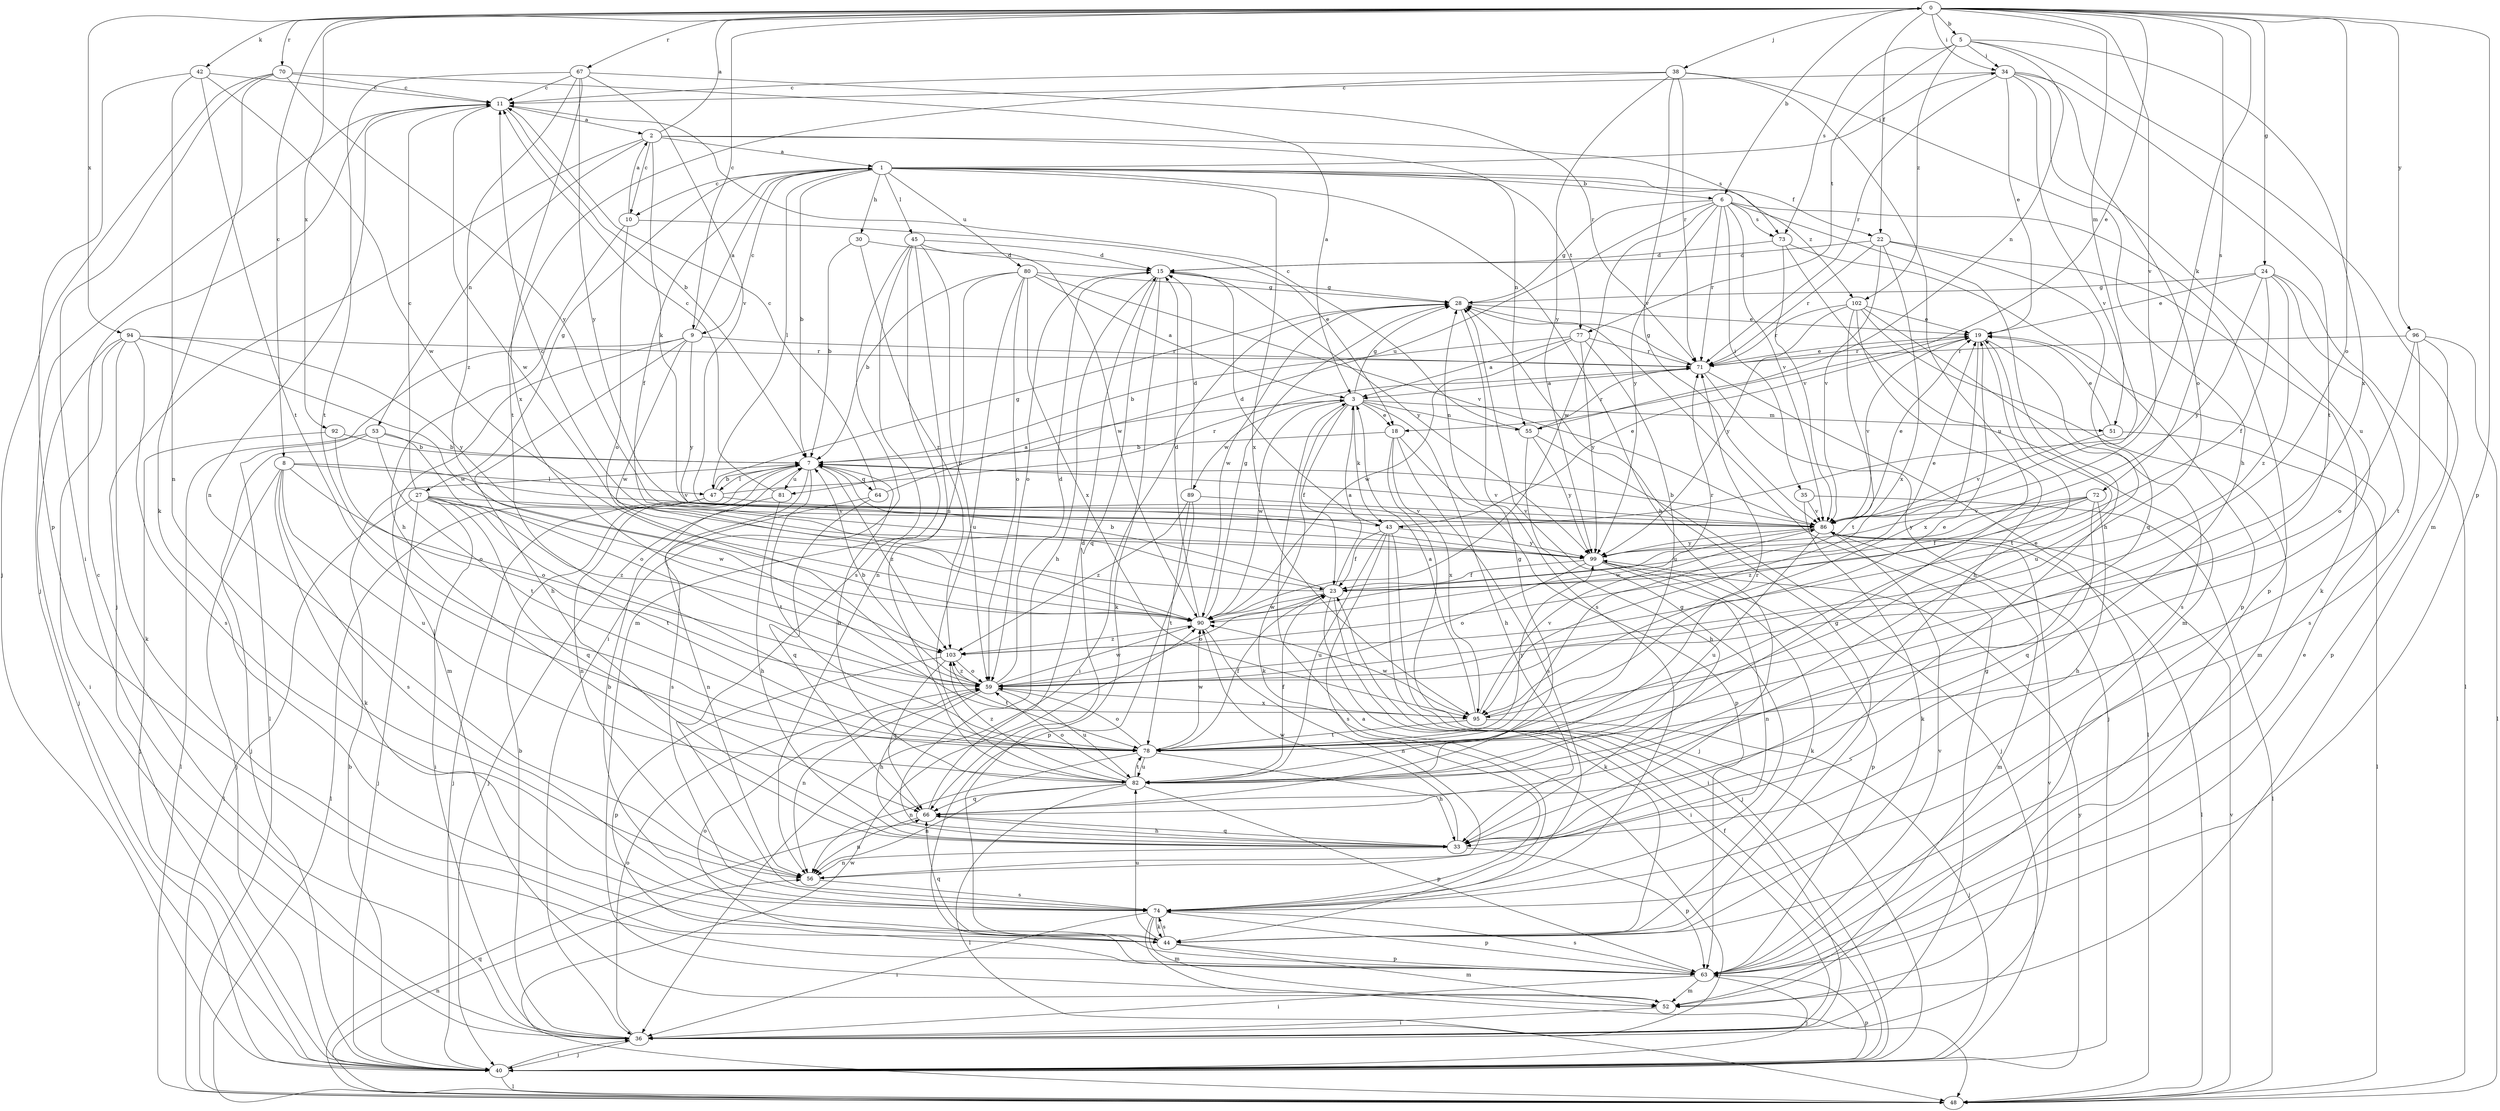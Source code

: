strict digraph  {
0;
1;
2;
3;
5;
6;
7;
8;
9;
10;
11;
15;
18;
19;
22;
23;
24;
27;
28;
30;
33;
34;
35;
36;
38;
40;
42;
43;
44;
45;
47;
48;
51;
52;
53;
55;
56;
59;
63;
64;
66;
67;
70;
71;
72;
73;
74;
77;
78;
80;
81;
82;
86;
89;
90;
92;
94;
95;
96;
99;
102;
103;
0 -> 5  [label=b];
0 -> 6  [label=b];
0 -> 8  [label=c];
0 -> 9  [label=c];
0 -> 18  [label=e];
0 -> 22  [label=f];
0 -> 24  [label=g];
0 -> 34  [label=i];
0 -> 38  [label=j];
0 -> 42  [label=k];
0 -> 43  [label=k];
0 -> 51  [label=m];
0 -> 59  [label=o];
0 -> 63  [label=p];
0 -> 67  [label=r];
0 -> 70  [label=r];
0 -> 72  [label=s];
0 -> 86  [label=v];
0 -> 92  [label=x];
0 -> 94  [label=x];
0 -> 96  [label=y];
1 -> 6  [label=b];
1 -> 7  [label=b];
1 -> 9  [label=c];
1 -> 10  [label=c];
1 -> 22  [label=f];
1 -> 23  [label=f];
1 -> 27  [label=g];
1 -> 30  [label=h];
1 -> 33  [label=h];
1 -> 34  [label=i];
1 -> 45  [label=l];
1 -> 47  [label=l];
1 -> 77  [label=t];
1 -> 80  [label=u];
1 -> 95  [label=x];
1 -> 102  [label=z];
2 -> 0  [label=a];
2 -> 1  [label=a];
2 -> 10  [label=c];
2 -> 40  [label=j];
2 -> 43  [label=k];
2 -> 53  [label=n];
2 -> 55  [label=n];
2 -> 73  [label=s];
3 -> 18  [label=e];
3 -> 23  [label=f];
3 -> 28  [label=g];
3 -> 33  [label=h];
3 -> 43  [label=k];
3 -> 44  [label=k];
3 -> 51  [label=m];
3 -> 55  [label=n];
3 -> 89  [label=w];
3 -> 90  [label=w];
5 -> 34  [label=i];
5 -> 52  [label=m];
5 -> 55  [label=n];
5 -> 73  [label=s];
5 -> 77  [label=t];
5 -> 95  [label=x];
5 -> 102  [label=z];
6 -> 28  [label=g];
6 -> 33  [label=h];
6 -> 35  [label=i];
6 -> 63  [label=p];
6 -> 71  [label=r];
6 -> 73  [label=s];
6 -> 81  [label=u];
6 -> 86  [label=v];
6 -> 90  [label=w];
6 -> 99  [label=y];
7 -> 47  [label=l];
7 -> 56  [label=n];
7 -> 64  [label=q];
7 -> 74  [label=s];
7 -> 78  [label=t];
7 -> 81  [label=u];
7 -> 86  [label=v];
7 -> 103  [label=z];
8 -> 40  [label=j];
8 -> 44  [label=k];
8 -> 47  [label=l];
8 -> 59  [label=o];
8 -> 74  [label=s];
8 -> 82  [label=u];
8 -> 86  [label=v];
9 -> 1  [label=a];
9 -> 33  [label=h];
9 -> 48  [label=l];
9 -> 52  [label=m];
9 -> 71  [label=r];
9 -> 90  [label=w];
9 -> 99  [label=y];
10 -> 2  [label=a];
10 -> 18  [label=e];
10 -> 33  [label=h];
10 -> 59  [label=o];
11 -> 2  [label=a];
11 -> 7  [label=b];
11 -> 40  [label=j];
11 -> 56  [label=n];
11 -> 90  [label=w];
15 -> 28  [label=g];
15 -> 33  [label=h];
15 -> 44  [label=k];
15 -> 59  [label=o];
15 -> 66  [label=q];
15 -> 99  [label=y];
18 -> 7  [label=b];
18 -> 40  [label=j];
18 -> 63  [label=p];
18 -> 74  [label=s];
18 -> 95  [label=x];
19 -> 71  [label=r];
19 -> 78  [label=t];
19 -> 82  [label=u];
19 -> 86  [label=v];
19 -> 95  [label=x];
22 -> 15  [label=d];
22 -> 44  [label=k];
22 -> 66  [label=q];
22 -> 71  [label=r];
22 -> 86  [label=v];
22 -> 95  [label=x];
23 -> 3  [label=a];
23 -> 7  [label=b];
23 -> 11  [label=c];
23 -> 19  [label=e];
23 -> 36  [label=i];
23 -> 44  [label=k];
23 -> 59  [label=o];
23 -> 90  [label=w];
24 -> 19  [label=e];
24 -> 23  [label=f];
24 -> 28  [label=g];
24 -> 48  [label=l];
24 -> 78  [label=t];
24 -> 99  [label=y];
24 -> 103  [label=z];
27 -> 11  [label=c];
27 -> 36  [label=i];
27 -> 40  [label=j];
27 -> 48  [label=l];
27 -> 66  [label=q];
27 -> 78  [label=t];
27 -> 86  [label=v];
27 -> 90  [label=w];
27 -> 103  [label=z];
28 -> 19  [label=e];
28 -> 36  [label=i];
28 -> 74  [label=s];
28 -> 90  [label=w];
30 -> 7  [label=b];
30 -> 15  [label=d];
30 -> 103  [label=z];
33 -> 56  [label=n];
33 -> 63  [label=p];
33 -> 66  [label=q];
33 -> 90  [label=w];
34 -> 11  [label=c];
34 -> 19  [label=e];
34 -> 59  [label=o];
34 -> 71  [label=r];
34 -> 78  [label=t];
34 -> 82  [label=u];
34 -> 86  [label=v];
35 -> 44  [label=k];
35 -> 48  [label=l];
35 -> 86  [label=v];
36 -> 3  [label=a];
36 -> 7  [label=b];
36 -> 11  [label=c];
36 -> 28  [label=g];
36 -> 40  [label=j];
36 -> 59  [label=o];
36 -> 86  [label=v];
38 -> 11  [label=c];
38 -> 33  [label=h];
38 -> 71  [label=r];
38 -> 78  [label=t];
38 -> 82  [label=u];
38 -> 86  [label=v];
38 -> 99  [label=y];
40 -> 7  [label=b];
40 -> 23  [label=f];
40 -> 36  [label=i];
40 -> 48  [label=l];
40 -> 63  [label=p];
40 -> 99  [label=y];
42 -> 11  [label=c];
42 -> 56  [label=n];
42 -> 63  [label=p];
42 -> 78  [label=t];
42 -> 90  [label=w];
43 -> 15  [label=d];
43 -> 19  [label=e];
43 -> 23  [label=f];
43 -> 36  [label=i];
43 -> 40  [label=j];
43 -> 74  [label=s];
43 -> 82  [label=u];
43 -> 99  [label=y];
44 -> 28  [label=g];
44 -> 52  [label=m];
44 -> 63  [label=p];
44 -> 66  [label=q];
44 -> 74  [label=s];
44 -> 82  [label=u];
45 -> 15  [label=d];
45 -> 36  [label=i];
45 -> 52  [label=m];
45 -> 59  [label=o];
45 -> 74  [label=s];
45 -> 82  [label=u];
45 -> 90  [label=w];
47 -> 7  [label=b];
47 -> 28  [label=g];
47 -> 40  [label=j];
47 -> 48  [label=l];
47 -> 71  [label=r];
47 -> 86  [label=v];
48 -> 56  [label=n];
48 -> 66  [label=q];
48 -> 86  [label=v];
48 -> 90  [label=w];
51 -> 19  [label=e];
51 -> 48  [label=l];
51 -> 86  [label=v];
52 -> 36  [label=i];
53 -> 7  [label=b];
53 -> 40  [label=j];
53 -> 48  [label=l];
53 -> 59  [label=o];
53 -> 78  [label=t];
55 -> 11  [label=c];
55 -> 33  [label=h];
55 -> 40  [label=j];
55 -> 71  [label=r];
55 -> 99  [label=y];
56 -> 74  [label=s];
59 -> 7  [label=b];
59 -> 15  [label=d];
59 -> 33  [label=h];
59 -> 56  [label=n];
59 -> 82  [label=u];
59 -> 90  [label=w];
59 -> 95  [label=x];
59 -> 103  [label=z];
63 -> 19  [label=e];
63 -> 36  [label=i];
63 -> 40  [label=j];
63 -> 52  [label=m];
63 -> 59  [label=o];
63 -> 74  [label=s];
63 -> 86  [label=v];
64 -> 3  [label=a];
64 -> 11  [label=c];
64 -> 56  [label=n];
64 -> 66  [label=q];
66 -> 15  [label=d];
66 -> 28  [label=g];
66 -> 33  [label=h];
66 -> 56  [label=n];
67 -> 11  [label=c];
67 -> 71  [label=r];
67 -> 78  [label=t];
67 -> 86  [label=v];
67 -> 95  [label=x];
67 -> 99  [label=y];
67 -> 103  [label=z];
70 -> 3  [label=a];
70 -> 11  [label=c];
70 -> 36  [label=i];
70 -> 40  [label=j];
70 -> 44  [label=k];
70 -> 99  [label=y];
71 -> 3  [label=a];
71 -> 19  [label=e];
71 -> 28  [label=g];
71 -> 40  [label=j];
71 -> 48  [label=l];
72 -> 23  [label=f];
72 -> 33  [label=h];
72 -> 66  [label=q];
72 -> 86  [label=v];
72 -> 99  [label=y];
72 -> 103  [label=z];
73 -> 15  [label=d];
73 -> 52  [label=m];
73 -> 63  [label=p];
73 -> 86  [label=v];
74 -> 7  [label=b];
74 -> 28  [label=g];
74 -> 36  [label=i];
74 -> 44  [label=k];
74 -> 48  [label=l];
74 -> 52  [label=m];
74 -> 63  [label=p];
77 -> 3  [label=a];
77 -> 7  [label=b];
77 -> 71  [label=r];
77 -> 82  [label=u];
77 -> 90  [label=w];
77 -> 99  [label=y];
78 -> 19  [label=e];
78 -> 23  [label=f];
78 -> 33  [label=h];
78 -> 56  [label=n];
78 -> 59  [label=o];
78 -> 82  [label=u];
78 -> 90  [label=w];
78 -> 99  [label=y];
80 -> 3  [label=a];
80 -> 7  [label=b];
80 -> 28  [label=g];
80 -> 56  [label=n];
80 -> 59  [label=o];
80 -> 82  [label=u];
80 -> 86  [label=v];
80 -> 95  [label=x];
81 -> 11  [label=c];
81 -> 33  [label=h];
81 -> 40  [label=j];
82 -> 7  [label=b];
82 -> 23  [label=f];
82 -> 48  [label=l];
82 -> 56  [label=n];
82 -> 59  [label=o];
82 -> 63  [label=p];
82 -> 66  [label=q];
82 -> 71  [label=r];
82 -> 78  [label=t];
82 -> 103  [label=z];
86 -> 7  [label=b];
86 -> 19  [label=e];
86 -> 48  [label=l];
86 -> 52  [label=m];
86 -> 82  [label=u];
86 -> 90  [label=w];
86 -> 99  [label=y];
89 -> 15  [label=d];
89 -> 63  [label=p];
89 -> 78  [label=t];
89 -> 86  [label=v];
89 -> 103  [label=z];
90 -> 15  [label=d];
90 -> 28  [label=g];
90 -> 56  [label=n];
90 -> 71  [label=r];
90 -> 103  [label=z];
92 -> 7  [label=b];
92 -> 40  [label=j];
92 -> 59  [label=o];
94 -> 36  [label=i];
94 -> 40  [label=j];
94 -> 44  [label=k];
94 -> 71  [label=r];
94 -> 74  [label=s];
94 -> 90  [label=w];
94 -> 99  [label=y];
95 -> 3  [label=a];
95 -> 19  [label=e];
95 -> 40  [label=j];
95 -> 78  [label=t];
95 -> 86  [label=v];
95 -> 90  [label=w];
96 -> 48  [label=l];
96 -> 59  [label=o];
96 -> 63  [label=p];
96 -> 71  [label=r];
96 -> 74  [label=s];
99 -> 23  [label=f];
99 -> 44  [label=k];
99 -> 56  [label=n];
99 -> 59  [label=o];
99 -> 63  [label=p];
102 -> 19  [label=e];
102 -> 33  [label=h];
102 -> 52  [label=m];
102 -> 71  [label=r];
102 -> 74  [label=s];
102 -> 78  [label=t];
102 -> 99  [label=y];
103 -> 59  [label=o];
103 -> 63  [label=p];
103 -> 66  [label=q];
103 -> 78  [label=t];
}
